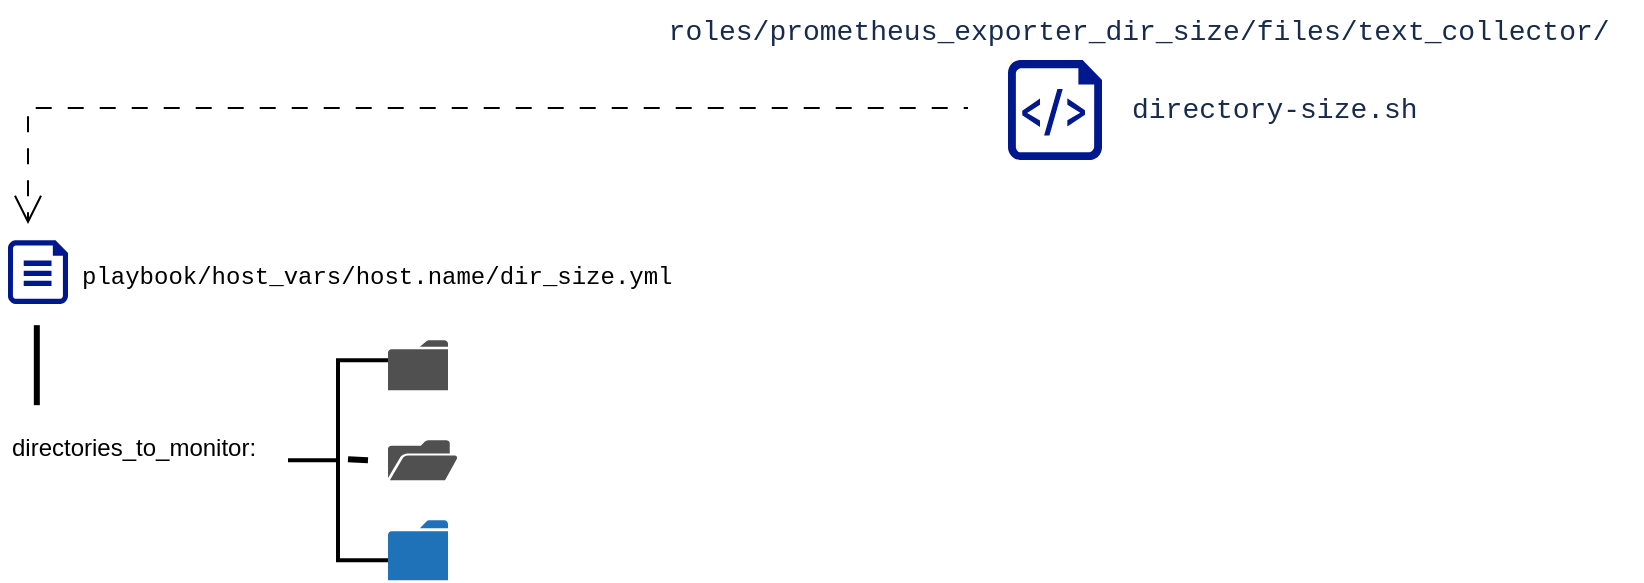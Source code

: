 <mxfile version="24.6.4" type="github">
  <diagram name="Page-1" id="HYofu469Ok2oPQixLi18">
    <mxGraphModel dx="2440" dy="1366" grid="1" gridSize="10" guides="1" tooltips="1" connect="1" arrows="1" fold="1" page="1" pageScale="1" pageWidth="827" pageHeight="1169" math="0" shadow="0">
      <root>
        <mxCell id="0" />
        <mxCell id="1" parent="0" />
        <mxCell id="WQhL-T7OeGWusMz7-_pZ-56" value="" style="sketch=0;pointerEvents=1;shadow=0;dashed=0;html=1;strokeColor=none;fillColor=#505050;labelPosition=center;verticalLabelPosition=bottom;verticalAlign=top;outlineConnect=0;align=center;shape=mxgraph.office.concepts.folder;" vertex="1" parent="1">
          <mxGeometry x="200" y="178.09" width="30" height="25" as="geometry" />
        </mxCell>
        <mxCell id="WQhL-T7OeGWusMz7-_pZ-57" value="" style="sketch=0;pointerEvents=1;shadow=0;dashed=0;html=1;strokeColor=none;fillColor=#505050;labelPosition=center;verticalLabelPosition=bottom;verticalAlign=top;outlineConnect=0;align=center;shape=mxgraph.office.concepts.folder_open;" vertex="1" parent="1">
          <mxGeometry x="200" y="228.09" width="35" height="20" as="geometry" />
        </mxCell>
        <mxCell id="WQhL-T7OeGWusMz7-_pZ-58" value="" style="sketch=0;pointerEvents=1;shadow=0;dashed=0;html=1;strokeColor=none;labelPosition=center;verticalLabelPosition=bottom;verticalAlign=top;outlineConnect=0;align=center;shape=mxgraph.office.concepts.folder;fillColor=#2072B8;" vertex="1" parent="1">
          <mxGeometry x="200" y="268.09" width="30" height="30" as="geometry" />
        </mxCell>
        <mxCell id="WQhL-T7OeGWusMz7-_pZ-59" value="" style="sketch=0;aspect=fixed;pointerEvents=1;shadow=0;dashed=0;html=1;strokeColor=none;labelPosition=center;verticalLabelPosition=bottom;verticalAlign=top;align=center;fillColor=#00188D;shape=mxgraph.azure.file" vertex="1" parent="1">
          <mxGeometry x="10" y="128.09" width="30" height="31.91" as="geometry" />
        </mxCell>
        <UserObject label="&lt;pre&gt;&lt;font face=&quot;Courier New&quot;&gt;playbook/host_vars/host.name/dir_size.yml&lt;/font&gt;&lt;/pre&gt;" link="playbook/host_vars/host.name/dir_size.yml" id="WQhL-T7OeGWusMz7-_pZ-60">
          <mxCell style="text;whiteSpace=wrap;html=1;" vertex="1" parent="1">
            <mxGeometry x="45" y="120" width="260" height="40" as="geometry" />
          </mxCell>
        </UserObject>
        <mxCell id="WQhL-T7OeGWusMz7-_pZ-63" value="" style="strokeWidth=2;html=1;shape=mxgraph.flowchart.annotation_2;align=left;labelPosition=right;pointerEvents=1;" vertex="1" parent="1">
          <mxGeometry x="150" y="188.09" width="50" height="100" as="geometry" />
        </mxCell>
        <mxCell id="WQhL-T7OeGWusMz7-_pZ-65" value="" style="endArrow=none;html=1;rounded=0;strokeWidth=3;" edge="1" parent="1">
          <mxGeometry width="50" height="50" relative="1" as="geometry">
            <mxPoint x="180" y="237.59" as="sourcePoint" />
            <mxPoint x="190" y="238.09" as="targetPoint" />
          </mxGeometry>
        </mxCell>
        <mxCell id="WQhL-T7OeGWusMz7-_pZ-66" value="directories_to_monitor:" style="text;whiteSpace=wrap;html=1;" vertex="1" parent="1">
          <mxGeometry x="10" y="218.09" width="160" height="40" as="geometry" />
        </mxCell>
        <mxCell id="WQhL-T7OeGWusMz7-_pZ-67" value="" style="endArrow=none;html=1;rounded=0;strokeWidth=3;" edge="1" parent="1">
          <mxGeometry width="50" height="50" relative="1" as="geometry">
            <mxPoint x="24.41" y="210.59" as="sourcePoint" />
            <mxPoint x="24.41" y="170.59" as="targetPoint" />
          </mxGeometry>
        </mxCell>
        <mxCell id="WQhL-T7OeGWusMz7-_pZ-68" value="" style="sketch=0;aspect=fixed;pointerEvents=1;shadow=0;dashed=0;html=1;strokeColor=none;labelPosition=center;verticalLabelPosition=bottom;verticalAlign=top;align=center;fillColor=#00188D;shape=mxgraph.azure.script_file" vertex="1" parent="1">
          <mxGeometry x="510" y="38" width="47" height="50" as="geometry" />
        </mxCell>
        <mxCell id="WQhL-T7OeGWusMz7-_pZ-69" value="&lt;code style=&quot;font-family: SFMono-Medium, &amp;quot;SF Mono&amp;quot;, &amp;quot;Segoe UI Mono&amp;quot;, &amp;quot;Roboto Mono&amp;quot;, &amp;quot;Ubuntu Mono&amp;quot;, Menlo, Courier, monospace; color: rgb(23, 43, 77); font-size: 14px; text-align: start; text-wrap: wrap; background-color: rgb(255, 255, 255);&quot;&gt;roles/prometheus_exporter_dir_size/files/text_collector/&lt;/code&gt;&lt;span style=&quot;color: rgb(23, 43, 77); font-family: -apple-system, &amp;quot;system-ui&amp;quot;, &amp;quot;Segoe UI&amp;quot;, Roboto, Oxygen, Ubuntu, &amp;quot;Fira Sans&amp;quot;, &amp;quot;Droid Sans&amp;quot;, &amp;quot;Helvetica Neue&amp;quot;, sans-serif; font-size: 14px; text-align: start; text-wrap: wrap; background-color: rgb(255, 255, 255);&quot;&gt;&amp;nbsp;&lt;/span&gt;" style="text;html=1;align=center;verticalAlign=middle;resizable=0;points=[];autosize=1;strokeColor=none;fillColor=none;" vertex="1" parent="1">
          <mxGeometry x="327" y="8" width="500" height="30" as="geometry" />
        </mxCell>
        <UserObject label="&lt;span style=&quot;color: rgb(23, 43, 77); font-family: SFMono-Medium, &amp;quot;SF Mono&amp;quot;, &amp;quot;Segoe UI Mono&amp;quot;, &amp;quot;Roboto Mono&amp;quot;, &amp;quot;Ubuntu Mono&amp;quot;, Menlo, Courier, monospace; font-size: 14px; font-style: normal; font-variant-ligatures: normal; font-variant-caps: normal; font-weight: 400; letter-spacing: normal; orphans: 2; text-align: start; text-indent: 0px; text-transform: none; widows: 2; word-spacing: 0px; -webkit-text-stroke-width: 0px; white-space: normal; background-color: rgb(255, 255, 255); text-decoration-thickness: initial; text-decoration-style: initial; text-decoration-color: initial; display: inline !important; float: none;&quot;&gt;directory-size.sh&lt;/span&gt;" link="&lt;span style=&quot;color: rgb(23, 43, 77); font-family: SFMono-Medium, &amp;quot;SF Mono&amp;quot;, &amp;quot;Segoe UI Mono&amp;quot;, &amp;quot;Roboto Mono&amp;quot;, &amp;quot;Ubuntu Mono&amp;quot;, Menlo, Courier, monospace; font-size: 14px; font-style: normal; font-variant-ligatures: normal; font-variant-caps: normal; font-weight: 400; letter-spacing: normal; orphans: 2; text-align: start; text-indent: 0px; text-transform: none; widows: 2; word-spacing: 0px; -webkit-text-stroke-width: 0px; white-space: normal; background-color: rgb(255, 255, 255); text-decoration-thickness: initial; text-decoration-style: initial; text-decoration-color: initial; display: inline !important; float: none;&quot;&gt;directory-size.sh&lt;/span&gt;" id="WQhL-T7OeGWusMz7-_pZ-70">
          <mxCell style="text;whiteSpace=wrap;html=1;" vertex="1" parent="1">
            <mxGeometry x="570" y="48" width="180" height="40" as="geometry" />
          </mxCell>
        </UserObject>
        <mxCell id="WQhL-T7OeGWusMz7-_pZ-71" value="" style="endArrow=open;endFill=1;endSize=12;html=1;rounded=0;flowAnimation=1;" edge="1" parent="1">
          <mxGeometry width="160" relative="1" as="geometry">
            <mxPoint x="490" y="62" as="sourcePoint" />
            <mxPoint x="20" y="120" as="targetPoint" />
            <Array as="points">
              <mxPoint x="140" y="62" />
              <mxPoint x="20" y="62" />
            </Array>
          </mxGeometry>
        </mxCell>
      </root>
    </mxGraphModel>
  </diagram>
</mxfile>
